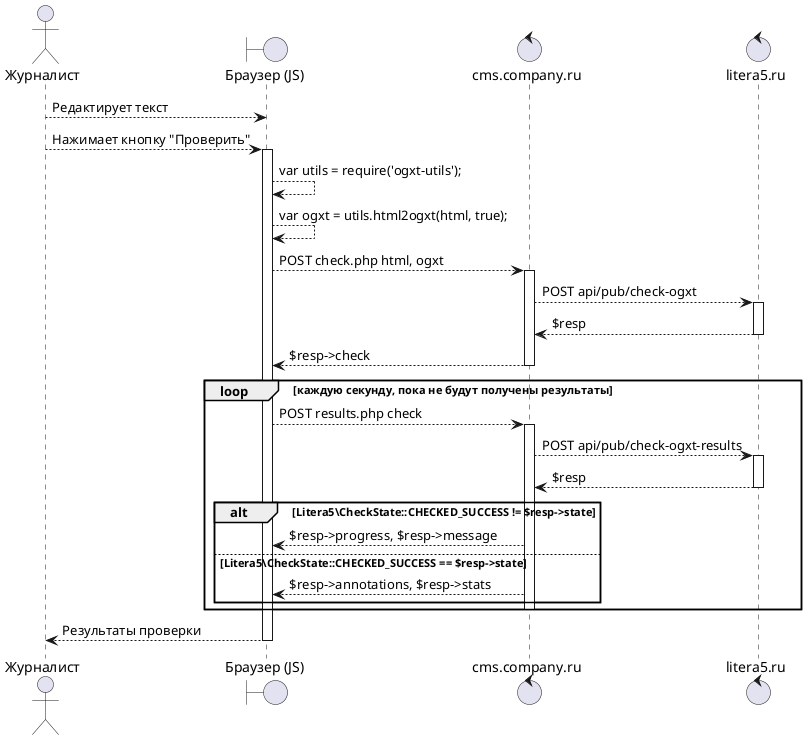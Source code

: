 @startuml

actor Журналист as U
boundary "Браузер (JS)" as JS
control cms.company.ru as PHP
control litera5.ru as API

U --> JS : Редактирует текст
U --> JS : Нажимает кнопку "Проверить"
activate JS
    JS --> JS : var utils = require('ogxt-utils');
    JS --> JS : var ogxt = utils.html2ogxt(html, true);
    JS --> PHP : POST check.php html, ogxt
    activate PHP
    PHP --> API : POST api/pub/check-ogxt
    activate API
        API --> PHP : $resp
    deactivate API
    PHP --> JS : $resp->check
    deactivate PHP

    loop каждую секунду, пока не будут получены результаты
        JS --> PHP : POST results.php check
        activate PHP
            PHP --> API : POST api/pub/check-ogxt-results
            activate API
                API --> PHP : $resp
            deactivate API
            alt Litera5\CheckState::CHECKED_SUCCESS != $resp->state
                PHP --> JS : $resp->progress, $resp->message
            else Litera5\CheckState::CHECKED_SUCCESS == $resp->state
                PHP --> JS : $resp->annotations, $resp->stats
            end
        deactivate PHP
    end
    JS --> U : Результаты проверки
deactivate JS

@enduml